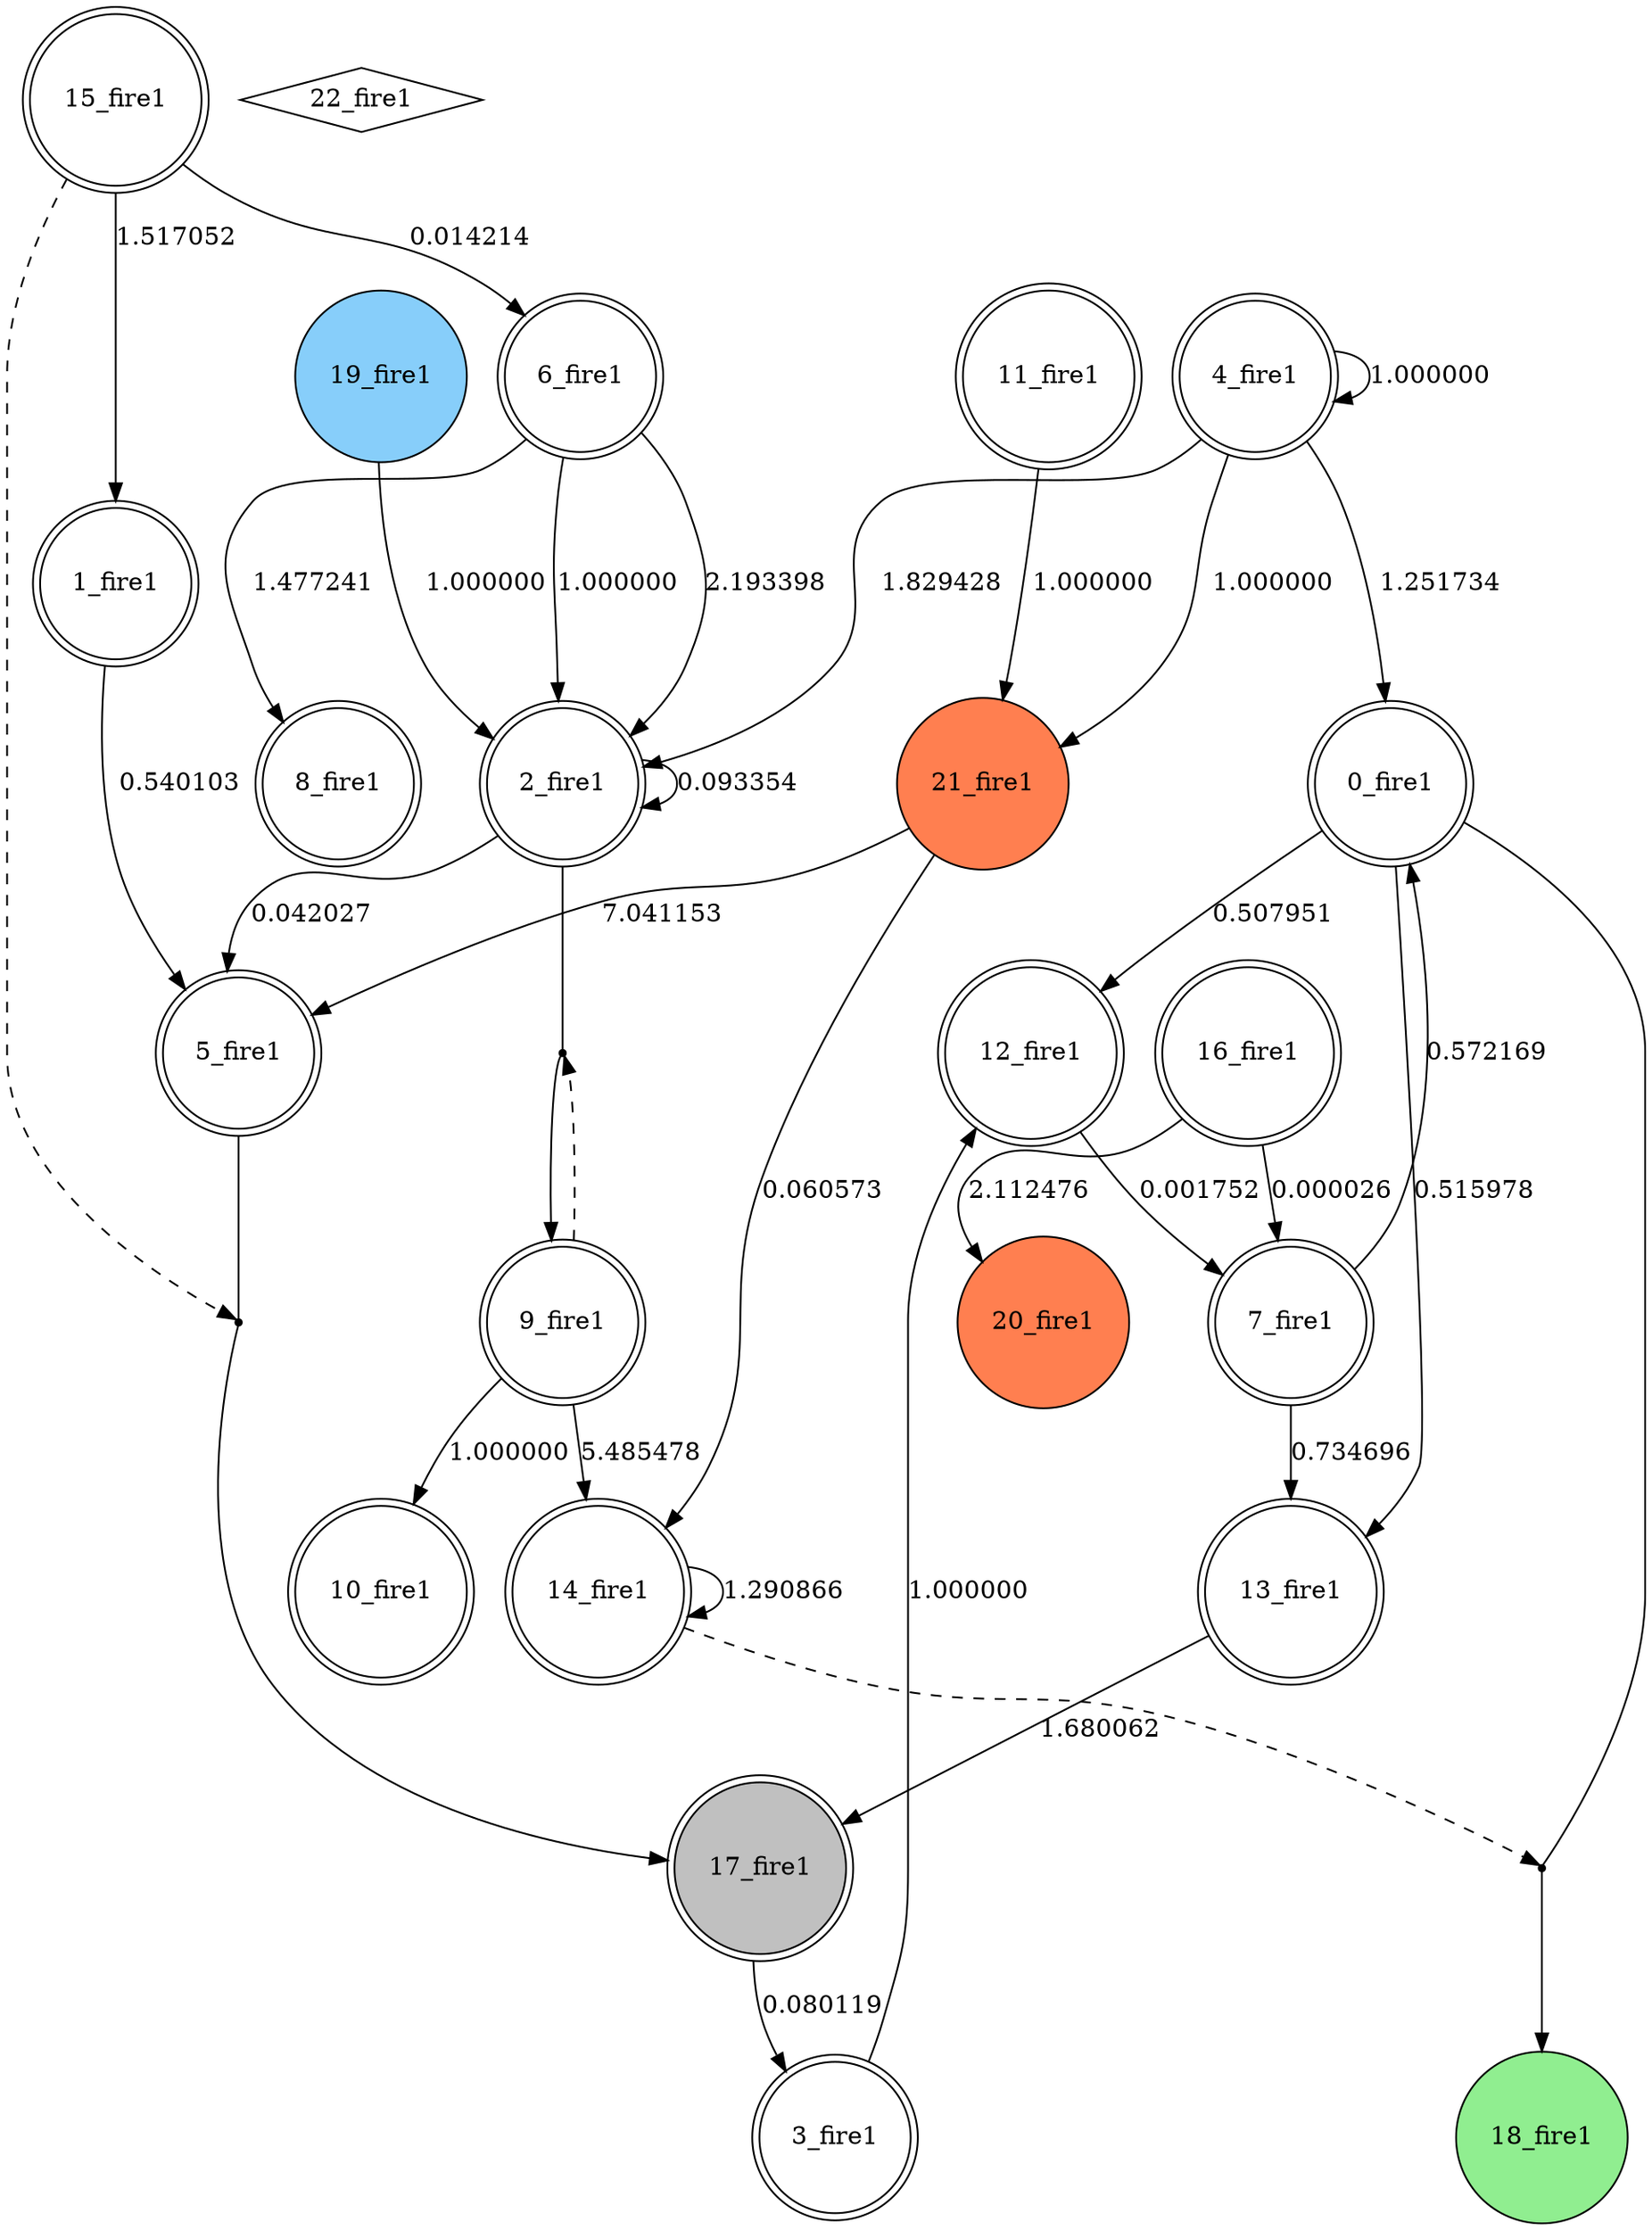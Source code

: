 digraph G {
 node[shape = circle]
0 [label="0_fire1",shape=doublecircle]
1 [label="1_fire1",shape=doublecircle]
2 [label="2_fire1",shape=doublecircle]
3 [label="3_fire1",shape=doublecircle]
4 [label="4_fire1",shape=doublecircle]
5 [label="5_fire1",shape=doublecircle]
6 [label="6_fire1",shape=doublecircle]
7 [label="7_fire1",shape=doublecircle]
8 [label="8_fire1",shape=doublecircle]
9 [label="9_fire1",shape=doublecircle]
10 [label="10_fire1",shape=doublecircle]
11 [label="11_fire1",shape=doublecircle]
12 [label="12_fire1",shape=doublecircle]
13 [label="13_fire1",shape=doublecircle]
14 [label="14_fire1",shape=doublecircle]
15 [label="15_fire1",shape=doublecircle]
16 [label="16_fire1",shape=doublecircle]
17 [label="17_fire1",shape=doublecircle, style=filled, fillcolor=gray]
18 [label="18_fire1",style=filled, fillcolor=lightgreen]
19 [label="19_fire1",style=filled, fillcolor=lightskyblue]
20 [label="20_fire1",style=filled, fillcolor=coral]
21 [label="21_fire1",style=filled, fillcolor=coral]
22 [label="22_fire1",shape=diamond]
24 [shape=point, label=""]
15 -> 24 [style=dashed] 
5 -> 24 [dir=none]
24 -> 17 
15 -> 6 [label="0.014214"]
9 -> 14 [label="5.485478"]
4 -> 21 [label="1.000000"]
21 -> 5 [label="7.041153"]
1 -> 5 [label="0.540103"]
15 -> 1 [label="1.517052"]
2 -> 2 [label="0.093354"]
14 -> 14 [label="1.290866"]
16 -> 7 [label="0.000026"]
0 -> 13 [label="0.515978"]
7 -> 13 [label="0.734696"]
13 -> 17 [label="1.680062"]
21 -> 14 [label="0.060573"]
25 [shape=point, label=""]
9 -> 25 [style=dashed] 
2 -> 25 [dir=none]
25 -> 9 
4 -> 2 [label="1.829428"]
6 -> 8 [label="1.477241"]
26 [shape=point, label=""]
14 -> 26 [style=dashed] 
0 -> 26 [dir=none]
26 -> 18 
7 -> 0 [label="0.572169"]
19 -> 2 [label="1.000000"]
17 -> 3 [label="0.080119"]
6 -> 2 [label="2.193398"]
3 -> 12 [label="1.000000"]
2 -> 5 [label="0.042027"]
0 -> 12 [label="0.507951"]
16 -> 20 [label="2.112476"]
12 -> 7 [label="0.001752"]
4 -> 0 [label="1.251734"]
9 -> 10 [label="1.000000"]
6 -> 2 [label="1.000000"]
11 -> 21 [label="1.000000"]
4 -> 4 [label="1.000000"]
}

